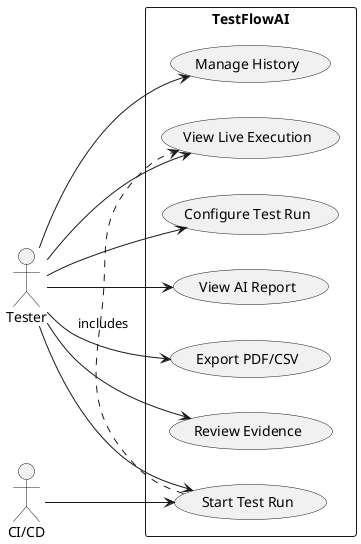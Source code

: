 @startuml
' Use-Case Diagram — TestFlowAI
' Caption: Use-Case Diagram of TestFlowAI
left to right direction
actor "Tester" as U
actor "CI/CD" as CI
rectangle TestFlowAI {
  usecase "Configure Test Run" as UC1
  usecase "Start Test Run" as UC2
  usecase "View Live Execution" as UC3
  usecase "View AI Report" as UC5
  usecase "Export PDF/CSV" as UC6
  usecase "Review Evidence" as UC7
  usecase "Manage History" as UC8
}
U --> UC1
U --> UC2
U --> UC3
U --> UC5
U --> UC6
U --> UC7
U --> UC8
CI --> UC2
UC2 .> UC3 : includes
@enduml
